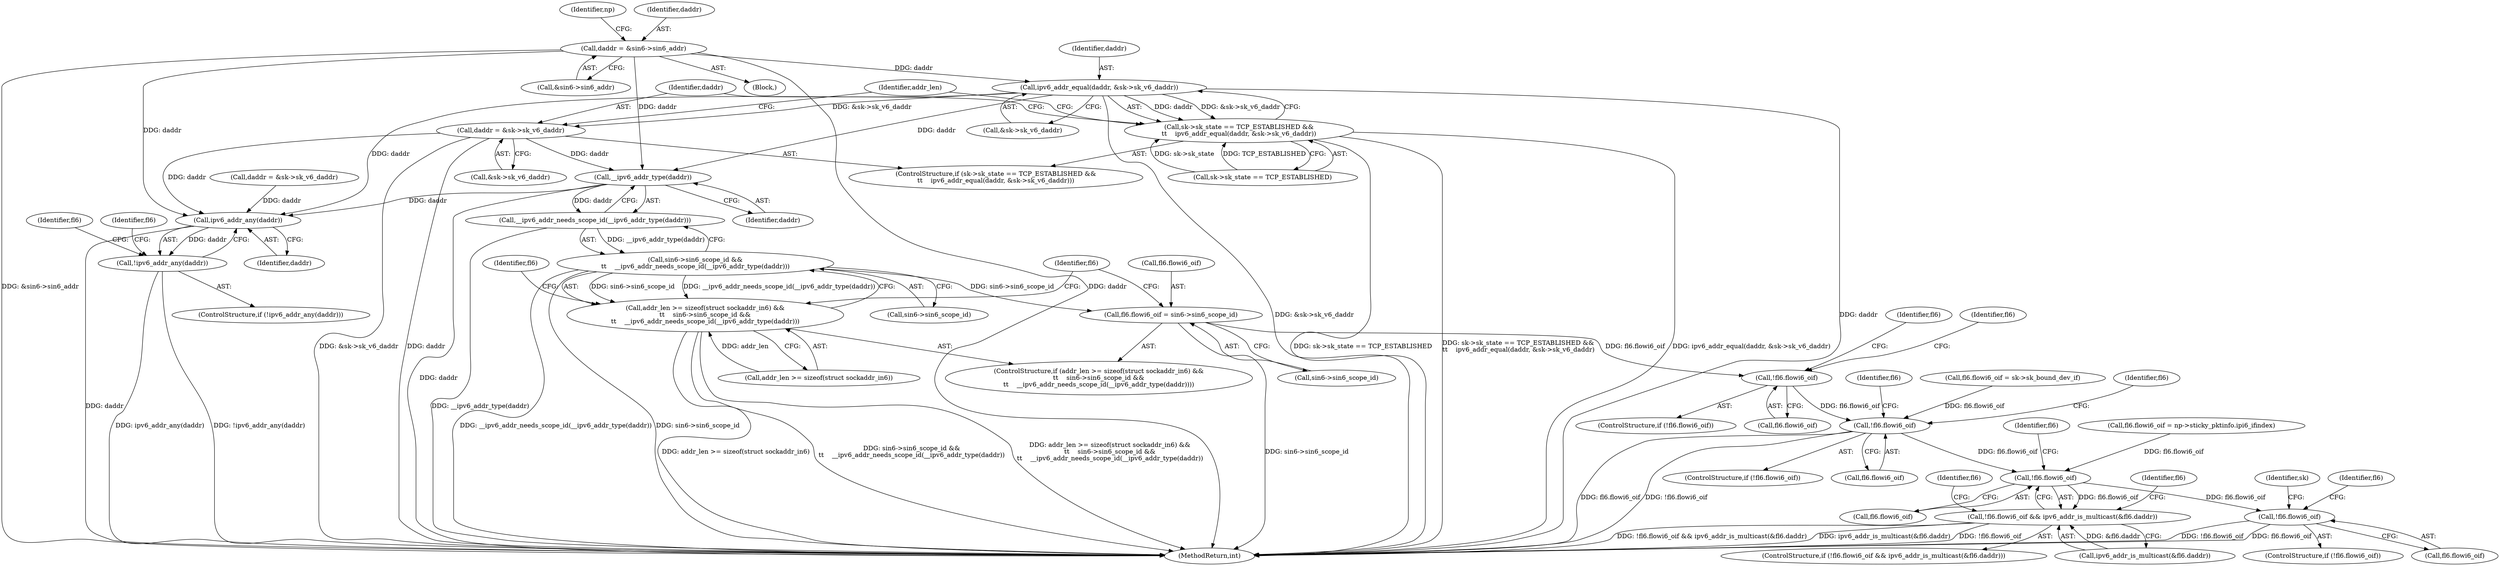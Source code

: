 digraph "0_linux_45f6fad84cc305103b28d73482b344d7f5b76f39_18@pointer" {
"1000463" [label="(Call,ipv6_addr_equal(daddr, &sk->sk_v6_daddr))"];
"1000416" [label="(Call,daddr = &sin6->sin6_addr)"];
"1000457" [label="(Call,sk->sk_state == TCP_ESTABLISHED &&\n\t\t    ipv6_addr_equal(daddr, &sk->sk_v6_daddr))"];
"1000469" [label="(Call,daddr = &sk->sk_v6_daddr)"];
"1000486" [label="(Call,__ipv6_addr_type(daddr))"];
"1000485" [label="(Call,__ipv6_addr_needs_scope_id(__ipv6_addr_type(daddr)))"];
"1000481" [label="(Call,sin6->sin6_scope_id &&\n\t\t    __ipv6_addr_needs_scope_id(__ipv6_addr_type(daddr)))"];
"1000476" [label="(Call,addr_len >= sizeof(struct sockaddr_in6) &&\n\t\t    sin6->sin6_scope_id &&\n\t\t    __ipv6_addr_needs_scope_id(__ipv6_addr_type(daddr)))"];
"1000488" [label="(Call,fl6.flowi6_oif = sin6->sin6_scope_id)"];
"1000530" [label="(Call,!fl6.flowi6_oif)"];
"1000542" [label="(Call,!fl6.flowi6_oif)"];
"1000738" [label="(Call,!fl6.flowi6_oif)"];
"1000737" [label="(Call,!fl6.flowi6_oif && ipv6_addr_is_multicast(&fl6.daddr))"];
"1000760" [label="(Call,!fl6.flowi6_oif)"];
"1000678" [label="(Call,ipv6_addr_any(daddr))"];
"1000677" [label="(Call,!ipv6_addr_any(daddr))"];
"1000745" [label="(Identifier,fl6)"];
"1000475" [label="(ControlStructure,if (addr_len >= sizeof(struct sockaddr_in6) &&\n\t\t    sin6->sin6_scope_id &&\n\t\t    __ipv6_addr_needs_scope_id(__ipv6_addr_type(daddr))))"];
"1000418" [label="(Call,&sin6->sin6_addr)"];
"1000678" [label="(Call,ipv6_addr_any(daddr))"];
"1000477" [label="(Call,addr_len >= sizeof(struct sockaddr_in6))"];
"1000766" [label="(Identifier,fl6)"];
"1000677" [label="(Call,!ipv6_addr_any(daddr))"];
"1000762" [label="(Identifier,fl6)"];
"1000490" [label="(Identifier,fl6)"];
"1000482" [label="(Call,sin6->sin6_scope_id)"];
"1000481" [label="(Call,sin6->sin6_scope_id &&\n\t\t    __ipv6_addr_needs_scope_id(__ipv6_addr_type(daddr)))"];
"1000530" [label="(Call,!fl6.flowi6_oif)"];
"1000761" [label="(Call,fl6.flowi6_oif)"];
"1000464" [label="(Identifier,daddr)"];
"1000739" [label="(Call,fl6.flowi6_oif)"];
"1000679" [label="(Identifier,daddr)"];
"1000478" [label="(Identifier,addr_len)"];
"1000529" [label="(ControlStructure,if (!fl6.flowi6_oif))"];
"1000760" [label="(Call,!fl6.flowi6_oif)"];
"1000750" [label="(Identifier,fl6)"];
"1000534" [label="(Call,fl6.flowi6_oif = sk->sk_bound_dev_if)"];
"1000470" [label="(Identifier,daddr)"];
"1000691" [label="(Identifier,fl6)"];
"1000463" [label="(Call,ipv6_addr_equal(daddr, &sk->sk_v6_daddr))"];
"1000485" [label="(Call,__ipv6_addr_needs_scope_id(__ipv6_addr_type(daddr)))"];
"1000416" [label="(Call,daddr = &sin6->sin6_addr)"];
"1000456" [label="(ControlStructure,if (sk->sk_state == TCP_ESTABLISHED &&\n\t\t    ipv6_addr_equal(daddr, &sk->sk_v6_daddr)))"];
"1000532" [label="(Identifier,fl6)"];
"1000736" [label="(ControlStructure,if (!fl6.flowi6_oif && ipv6_addr_is_multicast(&fl6.daddr)))"];
"1000544" [label="(Identifier,fl6)"];
"1000541" [label="(ControlStructure,if (!fl6.flowi6_oif))"];
"1000772" [label="(Identifier,sk)"];
"1000759" [label="(ControlStructure,if (!fl6.flowi6_oif))"];
"1000676" [label="(ControlStructure,if (!ipv6_addr_any(daddr)))"];
"1000489" [label="(Call,fl6.flowi6_oif)"];
"1000465" [label="(Call,&sk->sk_v6_daddr)"];
"1000476" [label="(Call,addr_len >= sizeof(struct sockaddr_in6) &&\n\t\t    sin6->sin6_scope_id &&\n\t\t    __ipv6_addr_needs_scope_id(__ipv6_addr_type(daddr)))"];
"1000536" [label="(Identifier,fl6)"];
"1000531" [label="(Call,fl6.flowi6_oif)"];
"1000543" [label="(Call,fl6.flowi6_oif)"];
"1000557" [label="(Identifier,fl6)"];
"1000488" [label="(Call,fl6.flowi6_oif = sin6->sin6_scope_id)"];
"1000469" [label="(Call,daddr = &sk->sk_v6_daddr)"];
"1000738" [label="(Call,!fl6.flowi6_oif)"];
"1000546" [label="(Call,fl6.flowi6_oif = np->sticky_pktinfo.ipi6_ifindex)"];
"1000513" [label="(Call,daddr = &sk->sk_v6_daddr)"];
"1000548" [label="(Identifier,fl6)"];
"1000542" [label="(Call,!fl6.flowi6_oif)"];
"1000737" [label="(Call,!fl6.flowi6_oif && ipv6_addr_is_multicast(&fl6.daddr))"];
"1000457" [label="(Call,sk->sk_state == TCP_ESTABLISHED &&\n\t\t    ipv6_addr_equal(daddr, &sk->sk_v6_daddr))"];
"1000742" [label="(Call,ipv6_addr_is_multicast(&fl6.daddr))"];
"1000486" [label="(Call,__ipv6_addr_type(daddr))"];
"1000492" [label="(Call,sin6->sin6_scope_id)"];
"1000424" [label="(Identifier,np)"];
"1000458" [label="(Call,sk->sk_state == TCP_ESTABLISHED)"];
"1000682" [label="(Identifier,fl6)"];
"1001034" [label="(MethodReturn,int)"];
"1000417" [label="(Identifier,daddr)"];
"1000487" [label="(Identifier,daddr)"];
"1000399" [label="(Block,)"];
"1000471" [label="(Call,&sk->sk_v6_daddr)"];
"1000463" -> "1000457"  [label="AST: "];
"1000463" -> "1000465"  [label="CFG: "];
"1000464" -> "1000463"  [label="AST: "];
"1000465" -> "1000463"  [label="AST: "];
"1000457" -> "1000463"  [label="CFG: "];
"1000463" -> "1001034"  [label="DDG: &sk->sk_v6_daddr"];
"1000463" -> "1001034"  [label="DDG: daddr"];
"1000463" -> "1000457"  [label="DDG: daddr"];
"1000463" -> "1000457"  [label="DDG: &sk->sk_v6_daddr"];
"1000416" -> "1000463"  [label="DDG: daddr"];
"1000463" -> "1000469"  [label="DDG: &sk->sk_v6_daddr"];
"1000463" -> "1000486"  [label="DDG: daddr"];
"1000463" -> "1000678"  [label="DDG: daddr"];
"1000416" -> "1000399"  [label="AST: "];
"1000416" -> "1000418"  [label="CFG: "];
"1000417" -> "1000416"  [label="AST: "];
"1000418" -> "1000416"  [label="AST: "];
"1000424" -> "1000416"  [label="CFG: "];
"1000416" -> "1001034"  [label="DDG: &sin6->sin6_addr"];
"1000416" -> "1001034"  [label="DDG: daddr"];
"1000416" -> "1000486"  [label="DDG: daddr"];
"1000416" -> "1000678"  [label="DDG: daddr"];
"1000457" -> "1000456"  [label="AST: "];
"1000457" -> "1000458"  [label="CFG: "];
"1000458" -> "1000457"  [label="AST: "];
"1000470" -> "1000457"  [label="CFG: "];
"1000478" -> "1000457"  [label="CFG: "];
"1000457" -> "1001034"  [label="DDG: sk->sk_state == TCP_ESTABLISHED &&\n\t\t    ipv6_addr_equal(daddr, &sk->sk_v6_daddr)"];
"1000457" -> "1001034"  [label="DDG: ipv6_addr_equal(daddr, &sk->sk_v6_daddr)"];
"1000457" -> "1001034"  [label="DDG: sk->sk_state == TCP_ESTABLISHED"];
"1000458" -> "1000457"  [label="DDG: sk->sk_state"];
"1000458" -> "1000457"  [label="DDG: TCP_ESTABLISHED"];
"1000469" -> "1000456"  [label="AST: "];
"1000469" -> "1000471"  [label="CFG: "];
"1000470" -> "1000469"  [label="AST: "];
"1000471" -> "1000469"  [label="AST: "];
"1000478" -> "1000469"  [label="CFG: "];
"1000469" -> "1001034"  [label="DDG: &sk->sk_v6_daddr"];
"1000469" -> "1001034"  [label="DDG: daddr"];
"1000469" -> "1000486"  [label="DDG: daddr"];
"1000469" -> "1000678"  [label="DDG: daddr"];
"1000486" -> "1000485"  [label="AST: "];
"1000486" -> "1000487"  [label="CFG: "];
"1000487" -> "1000486"  [label="AST: "];
"1000485" -> "1000486"  [label="CFG: "];
"1000486" -> "1001034"  [label="DDG: daddr"];
"1000486" -> "1000485"  [label="DDG: daddr"];
"1000486" -> "1000678"  [label="DDG: daddr"];
"1000485" -> "1000481"  [label="AST: "];
"1000481" -> "1000485"  [label="CFG: "];
"1000485" -> "1001034"  [label="DDG: __ipv6_addr_type(daddr)"];
"1000485" -> "1000481"  [label="DDG: __ipv6_addr_type(daddr)"];
"1000481" -> "1000476"  [label="AST: "];
"1000481" -> "1000482"  [label="CFG: "];
"1000482" -> "1000481"  [label="AST: "];
"1000476" -> "1000481"  [label="CFG: "];
"1000481" -> "1001034"  [label="DDG: __ipv6_addr_needs_scope_id(__ipv6_addr_type(daddr))"];
"1000481" -> "1001034"  [label="DDG: sin6->sin6_scope_id"];
"1000481" -> "1000476"  [label="DDG: sin6->sin6_scope_id"];
"1000481" -> "1000476"  [label="DDG: __ipv6_addr_needs_scope_id(__ipv6_addr_type(daddr))"];
"1000481" -> "1000488"  [label="DDG: sin6->sin6_scope_id"];
"1000476" -> "1000475"  [label="AST: "];
"1000476" -> "1000477"  [label="CFG: "];
"1000477" -> "1000476"  [label="AST: "];
"1000490" -> "1000476"  [label="CFG: "];
"1000532" -> "1000476"  [label="CFG: "];
"1000476" -> "1001034"  [label="DDG: addr_len >= sizeof(struct sockaddr_in6) &&\n\t\t    sin6->sin6_scope_id &&\n\t\t    __ipv6_addr_needs_scope_id(__ipv6_addr_type(daddr))"];
"1000476" -> "1001034"  [label="DDG: addr_len >= sizeof(struct sockaddr_in6)"];
"1000476" -> "1001034"  [label="DDG: sin6->sin6_scope_id &&\n\t\t    __ipv6_addr_needs_scope_id(__ipv6_addr_type(daddr))"];
"1000477" -> "1000476"  [label="DDG: addr_len"];
"1000488" -> "1000475"  [label="AST: "];
"1000488" -> "1000492"  [label="CFG: "];
"1000489" -> "1000488"  [label="AST: "];
"1000492" -> "1000488"  [label="AST: "];
"1000532" -> "1000488"  [label="CFG: "];
"1000488" -> "1001034"  [label="DDG: sin6->sin6_scope_id"];
"1000488" -> "1000530"  [label="DDG: fl6.flowi6_oif"];
"1000530" -> "1000529"  [label="AST: "];
"1000530" -> "1000531"  [label="CFG: "];
"1000531" -> "1000530"  [label="AST: "];
"1000536" -> "1000530"  [label="CFG: "];
"1000544" -> "1000530"  [label="CFG: "];
"1000530" -> "1000542"  [label="DDG: fl6.flowi6_oif"];
"1000542" -> "1000541"  [label="AST: "];
"1000542" -> "1000543"  [label="CFG: "];
"1000543" -> "1000542"  [label="AST: "];
"1000548" -> "1000542"  [label="CFG: "];
"1000557" -> "1000542"  [label="CFG: "];
"1000542" -> "1001034"  [label="DDG: fl6.flowi6_oif"];
"1000542" -> "1001034"  [label="DDG: !fl6.flowi6_oif"];
"1000534" -> "1000542"  [label="DDG: fl6.flowi6_oif"];
"1000542" -> "1000738"  [label="DDG: fl6.flowi6_oif"];
"1000738" -> "1000737"  [label="AST: "];
"1000738" -> "1000739"  [label="CFG: "];
"1000739" -> "1000738"  [label="AST: "];
"1000745" -> "1000738"  [label="CFG: "];
"1000737" -> "1000738"  [label="CFG: "];
"1000738" -> "1000737"  [label="DDG: fl6.flowi6_oif"];
"1000546" -> "1000738"  [label="DDG: fl6.flowi6_oif"];
"1000738" -> "1000760"  [label="DDG: fl6.flowi6_oif"];
"1000737" -> "1000736"  [label="AST: "];
"1000737" -> "1000742"  [label="CFG: "];
"1000742" -> "1000737"  [label="AST: "];
"1000750" -> "1000737"  [label="CFG: "];
"1000762" -> "1000737"  [label="CFG: "];
"1000737" -> "1001034"  [label="DDG: ipv6_addr_is_multicast(&fl6.daddr)"];
"1000737" -> "1001034"  [label="DDG: !fl6.flowi6_oif"];
"1000737" -> "1001034"  [label="DDG: !fl6.flowi6_oif && ipv6_addr_is_multicast(&fl6.daddr)"];
"1000742" -> "1000737"  [label="DDG: &fl6.daddr"];
"1000760" -> "1000759"  [label="AST: "];
"1000760" -> "1000761"  [label="CFG: "];
"1000761" -> "1000760"  [label="AST: "];
"1000766" -> "1000760"  [label="CFG: "];
"1000772" -> "1000760"  [label="CFG: "];
"1000760" -> "1001034"  [label="DDG: !fl6.flowi6_oif"];
"1000760" -> "1001034"  [label="DDG: fl6.flowi6_oif"];
"1000678" -> "1000677"  [label="AST: "];
"1000678" -> "1000679"  [label="CFG: "];
"1000679" -> "1000678"  [label="AST: "];
"1000677" -> "1000678"  [label="CFG: "];
"1000678" -> "1001034"  [label="DDG: daddr"];
"1000678" -> "1000677"  [label="DDG: daddr"];
"1000513" -> "1000678"  [label="DDG: daddr"];
"1000677" -> "1000676"  [label="AST: "];
"1000682" -> "1000677"  [label="CFG: "];
"1000691" -> "1000677"  [label="CFG: "];
"1000677" -> "1001034"  [label="DDG: ipv6_addr_any(daddr)"];
"1000677" -> "1001034"  [label="DDG: !ipv6_addr_any(daddr)"];
}
